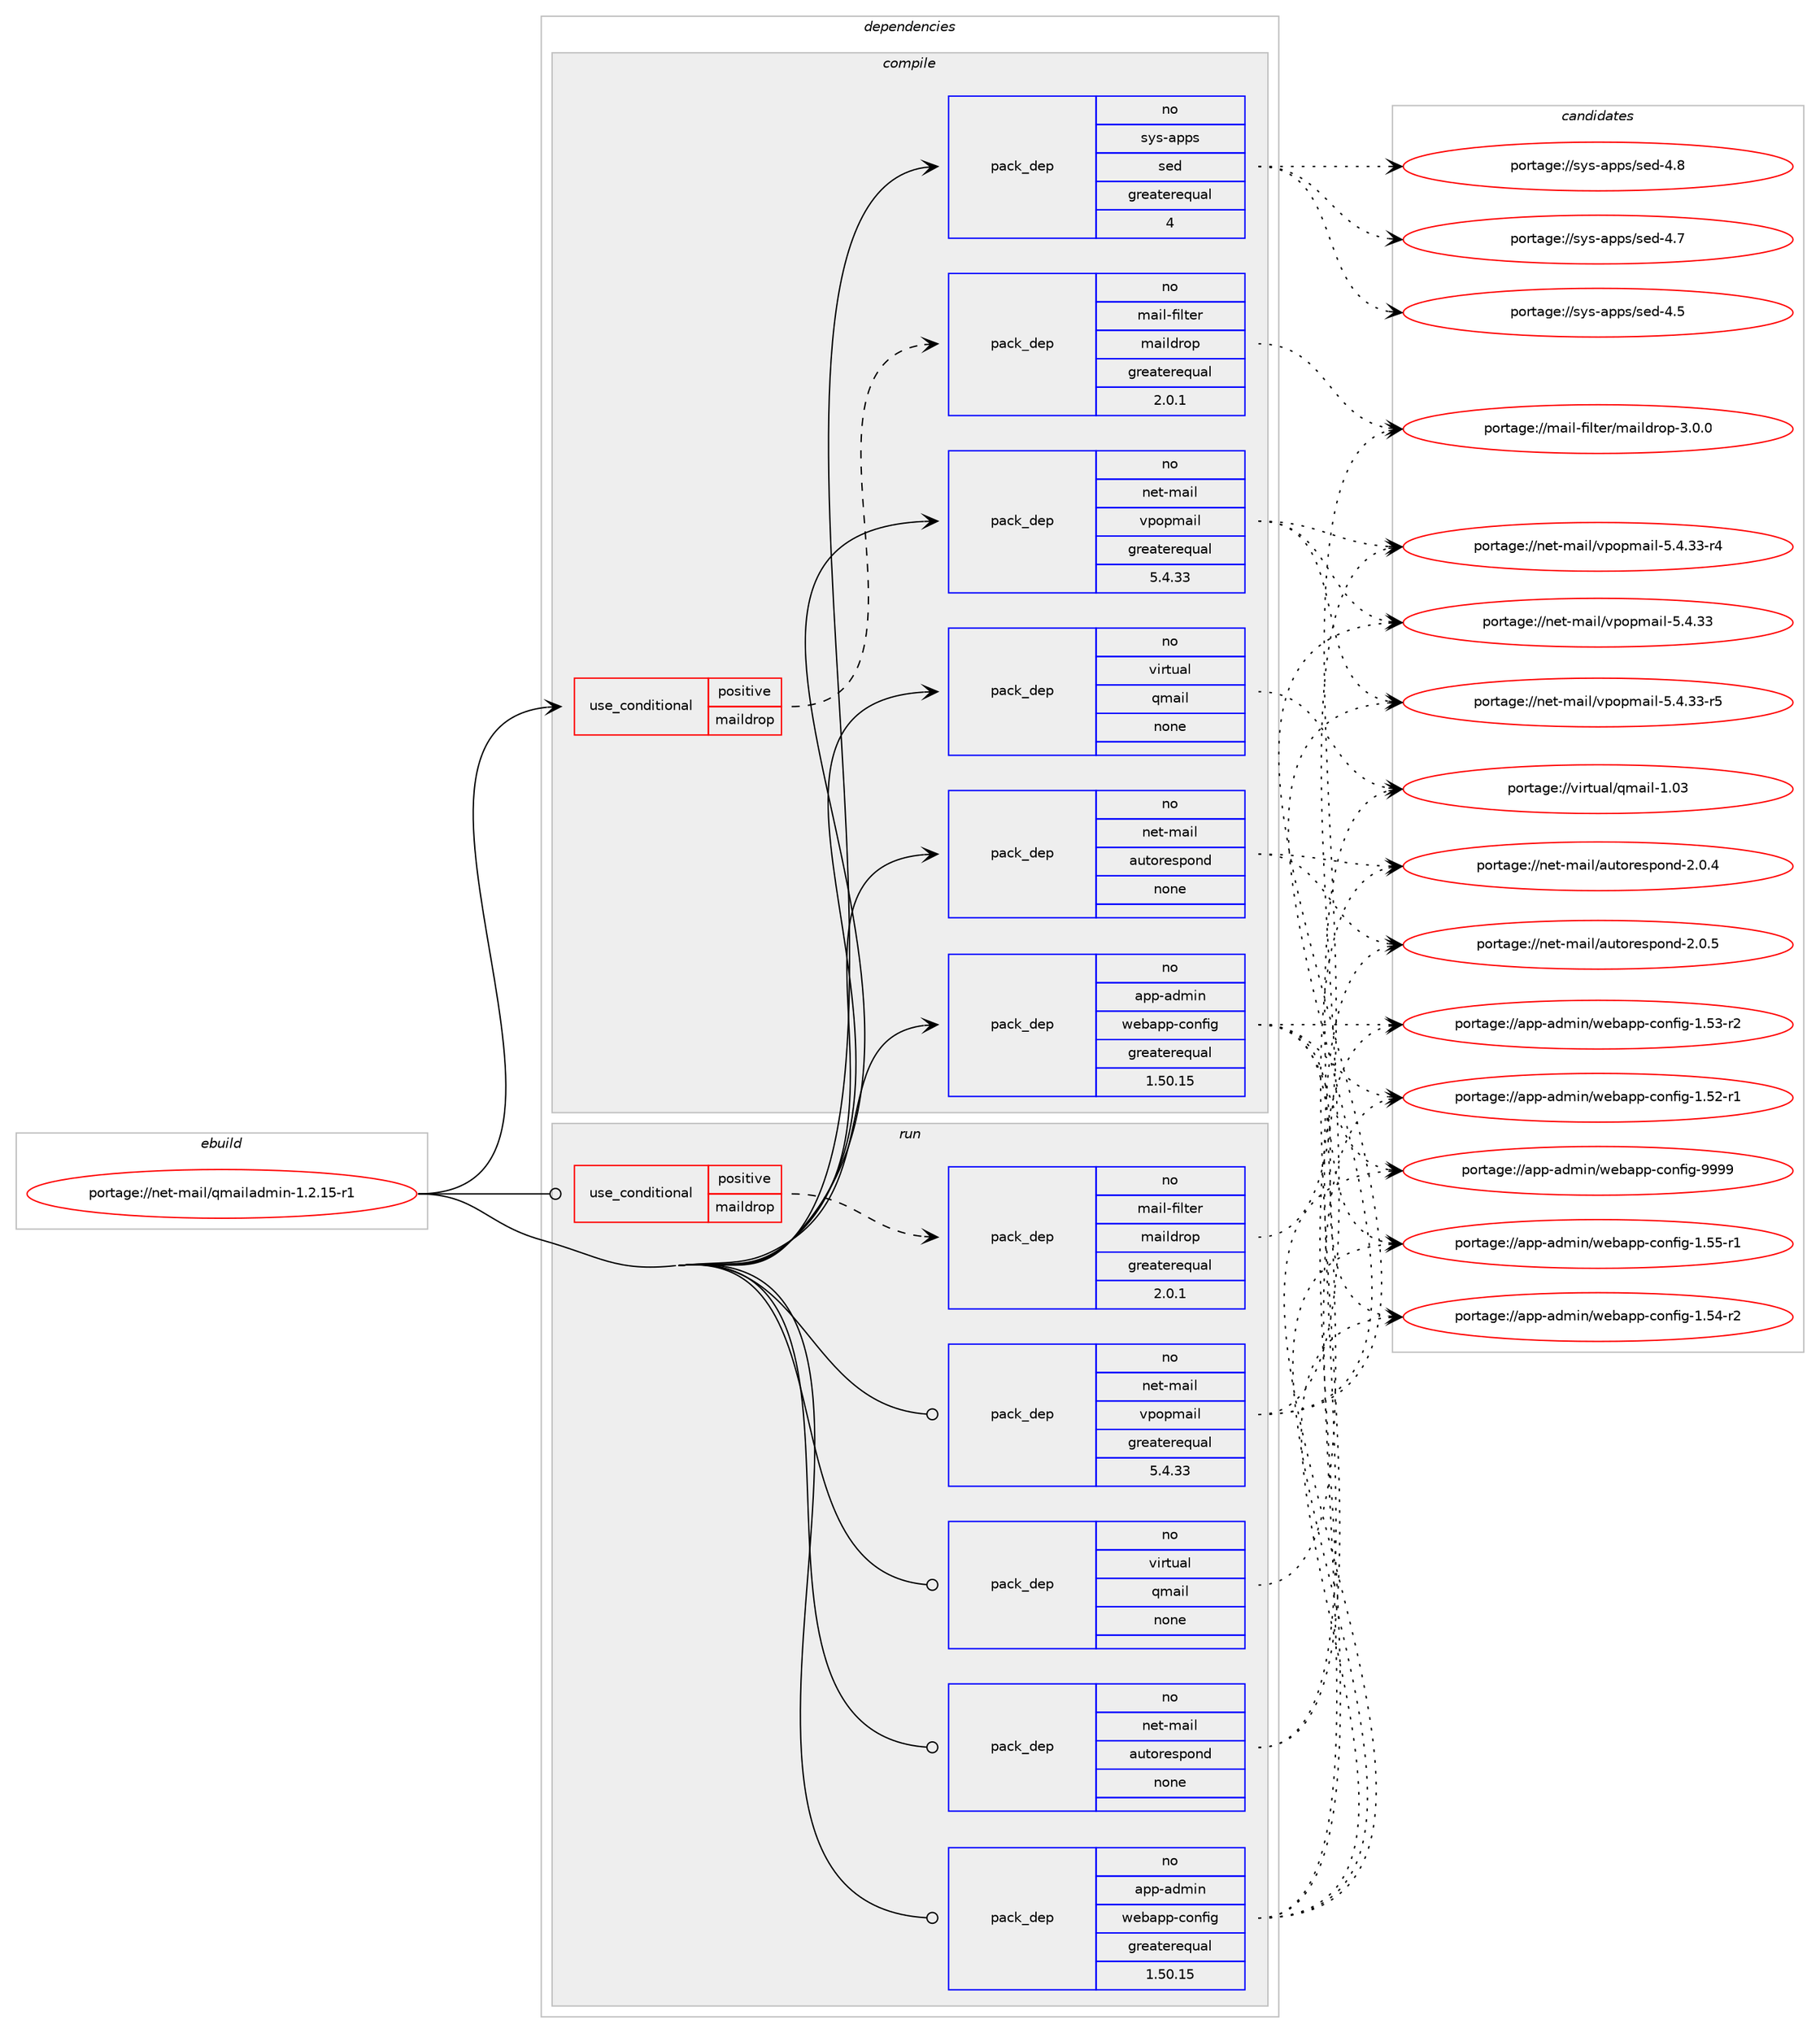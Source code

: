 digraph prolog {

# *************
# Graph options
# *************

newrank=true;
concentrate=true;
compound=true;
graph [rankdir=LR,fontname=Helvetica,fontsize=10,ranksep=1.5];#, ranksep=2.5, nodesep=0.2];
edge  [arrowhead=vee];
node  [fontname=Helvetica,fontsize=10];

# **********
# The ebuild
# **********

subgraph cluster_leftcol {
color=gray;
rank=same;
label=<<i>ebuild</i>>;
id [label="portage://net-mail/qmailadmin-1.2.15-r1", color=red, width=4, href="../net-mail/qmailadmin-1.2.15-r1.svg"];
}

# ****************
# The dependencies
# ****************

subgraph cluster_midcol {
color=gray;
label=<<i>dependencies</i>>;
subgraph cluster_compile {
fillcolor="#eeeeee";
style=filled;
label=<<i>compile</i>>;
subgraph cond26988 {
dependency128568 [label=<<TABLE BORDER="0" CELLBORDER="1" CELLSPACING="0" CELLPADDING="4"><TR><TD ROWSPAN="3" CELLPADDING="10">use_conditional</TD></TR><TR><TD>positive</TD></TR><TR><TD>maildrop</TD></TR></TABLE>>, shape=none, color=red];
subgraph pack99415 {
dependency128569 [label=<<TABLE BORDER="0" CELLBORDER="1" CELLSPACING="0" CELLPADDING="4" WIDTH="220"><TR><TD ROWSPAN="6" CELLPADDING="30">pack_dep</TD></TR><TR><TD WIDTH="110">no</TD></TR><TR><TD>mail-filter</TD></TR><TR><TD>maildrop</TD></TR><TR><TD>greaterequal</TD></TR><TR><TD>2.0.1</TD></TR></TABLE>>, shape=none, color=blue];
}
dependency128568:e -> dependency128569:w [weight=20,style="dashed",arrowhead="vee"];
}
id:e -> dependency128568:w [weight=20,style="solid",arrowhead="vee"];
subgraph pack99416 {
dependency128570 [label=<<TABLE BORDER="0" CELLBORDER="1" CELLSPACING="0" CELLPADDING="4" WIDTH="220"><TR><TD ROWSPAN="6" CELLPADDING="30">pack_dep</TD></TR><TR><TD WIDTH="110">no</TD></TR><TR><TD>app-admin</TD></TR><TR><TD>webapp-config</TD></TR><TR><TD>greaterequal</TD></TR><TR><TD>1.50.15</TD></TR></TABLE>>, shape=none, color=blue];
}
id:e -> dependency128570:w [weight=20,style="solid",arrowhead="vee"];
subgraph pack99417 {
dependency128571 [label=<<TABLE BORDER="0" CELLBORDER="1" CELLSPACING="0" CELLPADDING="4" WIDTH="220"><TR><TD ROWSPAN="6" CELLPADDING="30">pack_dep</TD></TR><TR><TD WIDTH="110">no</TD></TR><TR><TD>net-mail</TD></TR><TR><TD>autorespond</TD></TR><TR><TD>none</TD></TR><TR><TD></TD></TR></TABLE>>, shape=none, color=blue];
}
id:e -> dependency128571:w [weight=20,style="solid",arrowhead="vee"];
subgraph pack99418 {
dependency128572 [label=<<TABLE BORDER="0" CELLBORDER="1" CELLSPACING="0" CELLPADDING="4" WIDTH="220"><TR><TD ROWSPAN="6" CELLPADDING="30">pack_dep</TD></TR><TR><TD WIDTH="110">no</TD></TR><TR><TD>net-mail</TD></TR><TR><TD>vpopmail</TD></TR><TR><TD>greaterequal</TD></TR><TR><TD>5.4.33</TD></TR></TABLE>>, shape=none, color=blue];
}
id:e -> dependency128572:w [weight=20,style="solid",arrowhead="vee"];
subgraph pack99419 {
dependency128573 [label=<<TABLE BORDER="0" CELLBORDER="1" CELLSPACING="0" CELLPADDING="4" WIDTH="220"><TR><TD ROWSPAN="6" CELLPADDING="30">pack_dep</TD></TR><TR><TD WIDTH="110">no</TD></TR><TR><TD>sys-apps</TD></TR><TR><TD>sed</TD></TR><TR><TD>greaterequal</TD></TR><TR><TD>4</TD></TR></TABLE>>, shape=none, color=blue];
}
id:e -> dependency128573:w [weight=20,style="solid",arrowhead="vee"];
subgraph pack99420 {
dependency128574 [label=<<TABLE BORDER="0" CELLBORDER="1" CELLSPACING="0" CELLPADDING="4" WIDTH="220"><TR><TD ROWSPAN="6" CELLPADDING="30">pack_dep</TD></TR><TR><TD WIDTH="110">no</TD></TR><TR><TD>virtual</TD></TR><TR><TD>qmail</TD></TR><TR><TD>none</TD></TR><TR><TD></TD></TR></TABLE>>, shape=none, color=blue];
}
id:e -> dependency128574:w [weight=20,style="solid",arrowhead="vee"];
}
subgraph cluster_compileandrun {
fillcolor="#eeeeee";
style=filled;
label=<<i>compile and run</i>>;
}
subgraph cluster_run {
fillcolor="#eeeeee";
style=filled;
label=<<i>run</i>>;
subgraph cond26989 {
dependency128575 [label=<<TABLE BORDER="0" CELLBORDER="1" CELLSPACING="0" CELLPADDING="4"><TR><TD ROWSPAN="3" CELLPADDING="10">use_conditional</TD></TR><TR><TD>positive</TD></TR><TR><TD>maildrop</TD></TR></TABLE>>, shape=none, color=red];
subgraph pack99421 {
dependency128576 [label=<<TABLE BORDER="0" CELLBORDER="1" CELLSPACING="0" CELLPADDING="4" WIDTH="220"><TR><TD ROWSPAN="6" CELLPADDING="30">pack_dep</TD></TR><TR><TD WIDTH="110">no</TD></TR><TR><TD>mail-filter</TD></TR><TR><TD>maildrop</TD></TR><TR><TD>greaterequal</TD></TR><TR><TD>2.0.1</TD></TR></TABLE>>, shape=none, color=blue];
}
dependency128575:e -> dependency128576:w [weight=20,style="dashed",arrowhead="vee"];
}
id:e -> dependency128575:w [weight=20,style="solid",arrowhead="odot"];
subgraph pack99422 {
dependency128577 [label=<<TABLE BORDER="0" CELLBORDER="1" CELLSPACING="0" CELLPADDING="4" WIDTH="220"><TR><TD ROWSPAN="6" CELLPADDING="30">pack_dep</TD></TR><TR><TD WIDTH="110">no</TD></TR><TR><TD>app-admin</TD></TR><TR><TD>webapp-config</TD></TR><TR><TD>greaterequal</TD></TR><TR><TD>1.50.15</TD></TR></TABLE>>, shape=none, color=blue];
}
id:e -> dependency128577:w [weight=20,style="solid",arrowhead="odot"];
subgraph pack99423 {
dependency128578 [label=<<TABLE BORDER="0" CELLBORDER="1" CELLSPACING="0" CELLPADDING="4" WIDTH="220"><TR><TD ROWSPAN="6" CELLPADDING="30">pack_dep</TD></TR><TR><TD WIDTH="110">no</TD></TR><TR><TD>net-mail</TD></TR><TR><TD>autorespond</TD></TR><TR><TD>none</TD></TR><TR><TD></TD></TR></TABLE>>, shape=none, color=blue];
}
id:e -> dependency128578:w [weight=20,style="solid",arrowhead="odot"];
subgraph pack99424 {
dependency128579 [label=<<TABLE BORDER="0" CELLBORDER="1" CELLSPACING="0" CELLPADDING="4" WIDTH="220"><TR><TD ROWSPAN="6" CELLPADDING="30">pack_dep</TD></TR><TR><TD WIDTH="110">no</TD></TR><TR><TD>net-mail</TD></TR><TR><TD>vpopmail</TD></TR><TR><TD>greaterequal</TD></TR><TR><TD>5.4.33</TD></TR></TABLE>>, shape=none, color=blue];
}
id:e -> dependency128579:w [weight=20,style="solid",arrowhead="odot"];
subgraph pack99425 {
dependency128580 [label=<<TABLE BORDER="0" CELLBORDER="1" CELLSPACING="0" CELLPADDING="4" WIDTH="220"><TR><TD ROWSPAN="6" CELLPADDING="30">pack_dep</TD></TR><TR><TD WIDTH="110">no</TD></TR><TR><TD>virtual</TD></TR><TR><TD>qmail</TD></TR><TR><TD>none</TD></TR><TR><TD></TD></TR></TABLE>>, shape=none, color=blue];
}
id:e -> dependency128580:w [weight=20,style="solid",arrowhead="odot"];
}
}

# **************
# The candidates
# **************

subgraph cluster_choices {
rank=same;
color=gray;
label=<<i>candidates</i>>;

subgraph choice99415 {
color=black;
nodesep=1;
choice10997105108451021051081161011144710997105108100114111112455146484648 [label="portage://mail-filter/maildrop-3.0.0", color=red, width=4,href="../mail-filter/maildrop-3.0.0.svg"];
dependency128569:e -> choice10997105108451021051081161011144710997105108100114111112455146484648:w [style=dotted,weight="100"];
}
subgraph choice99416 {
color=black;
nodesep=1;
choice97112112459710010910511047119101989711211245991111101021051034557575757 [label="portage://app-admin/webapp-config-9999", color=red, width=4,href="../app-admin/webapp-config-9999.svg"];
choice971121124597100109105110471191019897112112459911111010210510345494653534511449 [label="portage://app-admin/webapp-config-1.55-r1", color=red, width=4,href="../app-admin/webapp-config-1.55-r1.svg"];
choice971121124597100109105110471191019897112112459911111010210510345494653524511450 [label="portage://app-admin/webapp-config-1.54-r2", color=red, width=4,href="../app-admin/webapp-config-1.54-r2.svg"];
choice971121124597100109105110471191019897112112459911111010210510345494653514511450 [label="portage://app-admin/webapp-config-1.53-r2", color=red, width=4,href="../app-admin/webapp-config-1.53-r2.svg"];
choice971121124597100109105110471191019897112112459911111010210510345494653504511449 [label="portage://app-admin/webapp-config-1.52-r1", color=red, width=4,href="../app-admin/webapp-config-1.52-r1.svg"];
dependency128570:e -> choice97112112459710010910511047119101989711211245991111101021051034557575757:w [style=dotted,weight="100"];
dependency128570:e -> choice971121124597100109105110471191019897112112459911111010210510345494653534511449:w [style=dotted,weight="100"];
dependency128570:e -> choice971121124597100109105110471191019897112112459911111010210510345494653524511450:w [style=dotted,weight="100"];
dependency128570:e -> choice971121124597100109105110471191019897112112459911111010210510345494653514511450:w [style=dotted,weight="100"];
dependency128570:e -> choice971121124597100109105110471191019897112112459911111010210510345494653504511449:w [style=dotted,weight="100"];
}
subgraph choice99417 {
color=black;
nodesep=1;
choice11010111645109971051084797117116111114101115112111110100455046484653 [label="portage://net-mail/autorespond-2.0.5", color=red, width=4,href="../net-mail/autorespond-2.0.5.svg"];
choice11010111645109971051084797117116111114101115112111110100455046484652 [label="portage://net-mail/autorespond-2.0.4", color=red, width=4,href="../net-mail/autorespond-2.0.4.svg"];
dependency128571:e -> choice11010111645109971051084797117116111114101115112111110100455046484653:w [style=dotted,weight="100"];
dependency128571:e -> choice11010111645109971051084797117116111114101115112111110100455046484652:w [style=dotted,weight="100"];
}
subgraph choice99418 {
color=black;
nodesep=1;
choice11010111645109971051084711811211111210997105108455346524651514511453 [label="portage://net-mail/vpopmail-5.4.33-r5", color=red, width=4,href="../net-mail/vpopmail-5.4.33-r5.svg"];
choice11010111645109971051084711811211111210997105108455346524651514511452 [label="portage://net-mail/vpopmail-5.4.33-r4", color=red, width=4,href="../net-mail/vpopmail-5.4.33-r4.svg"];
choice1101011164510997105108471181121111121099710510845534652465151 [label="portage://net-mail/vpopmail-5.4.33", color=red, width=4,href="../net-mail/vpopmail-5.4.33.svg"];
dependency128572:e -> choice11010111645109971051084711811211111210997105108455346524651514511453:w [style=dotted,weight="100"];
dependency128572:e -> choice11010111645109971051084711811211111210997105108455346524651514511452:w [style=dotted,weight="100"];
dependency128572:e -> choice1101011164510997105108471181121111121099710510845534652465151:w [style=dotted,weight="100"];
}
subgraph choice99419 {
color=black;
nodesep=1;
choice11512111545971121121154711510110045524656 [label="portage://sys-apps/sed-4.8", color=red, width=4,href="../sys-apps/sed-4.8.svg"];
choice11512111545971121121154711510110045524655 [label="portage://sys-apps/sed-4.7", color=red, width=4,href="../sys-apps/sed-4.7.svg"];
choice11512111545971121121154711510110045524653 [label="portage://sys-apps/sed-4.5", color=red, width=4,href="../sys-apps/sed-4.5.svg"];
dependency128573:e -> choice11512111545971121121154711510110045524656:w [style=dotted,weight="100"];
dependency128573:e -> choice11512111545971121121154711510110045524655:w [style=dotted,weight="100"];
dependency128573:e -> choice11512111545971121121154711510110045524653:w [style=dotted,weight="100"];
}
subgraph choice99420 {
color=black;
nodesep=1;
choice1181051141161179710847113109971051084549464851 [label="portage://virtual/qmail-1.03", color=red, width=4,href="../virtual/qmail-1.03.svg"];
dependency128574:e -> choice1181051141161179710847113109971051084549464851:w [style=dotted,weight="100"];
}
subgraph choice99421 {
color=black;
nodesep=1;
choice10997105108451021051081161011144710997105108100114111112455146484648 [label="portage://mail-filter/maildrop-3.0.0", color=red, width=4,href="../mail-filter/maildrop-3.0.0.svg"];
dependency128576:e -> choice10997105108451021051081161011144710997105108100114111112455146484648:w [style=dotted,weight="100"];
}
subgraph choice99422 {
color=black;
nodesep=1;
choice97112112459710010910511047119101989711211245991111101021051034557575757 [label="portage://app-admin/webapp-config-9999", color=red, width=4,href="../app-admin/webapp-config-9999.svg"];
choice971121124597100109105110471191019897112112459911111010210510345494653534511449 [label="portage://app-admin/webapp-config-1.55-r1", color=red, width=4,href="../app-admin/webapp-config-1.55-r1.svg"];
choice971121124597100109105110471191019897112112459911111010210510345494653524511450 [label="portage://app-admin/webapp-config-1.54-r2", color=red, width=4,href="../app-admin/webapp-config-1.54-r2.svg"];
choice971121124597100109105110471191019897112112459911111010210510345494653514511450 [label="portage://app-admin/webapp-config-1.53-r2", color=red, width=4,href="../app-admin/webapp-config-1.53-r2.svg"];
choice971121124597100109105110471191019897112112459911111010210510345494653504511449 [label="portage://app-admin/webapp-config-1.52-r1", color=red, width=4,href="../app-admin/webapp-config-1.52-r1.svg"];
dependency128577:e -> choice97112112459710010910511047119101989711211245991111101021051034557575757:w [style=dotted,weight="100"];
dependency128577:e -> choice971121124597100109105110471191019897112112459911111010210510345494653534511449:w [style=dotted,weight="100"];
dependency128577:e -> choice971121124597100109105110471191019897112112459911111010210510345494653524511450:w [style=dotted,weight="100"];
dependency128577:e -> choice971121124597100109105110471191019897112112459911111010210510345494653514511450:w [style=dotted,weight="100"];
dependency128577:e -> choice971121124597100109105110471191019897112112459911111010210510345494653504511449:w [style=dotted,weight="100"];
}
subgraph choice99423 {
color=black;
nodesep=1;
choice11010111645109971051084797117116111114101115112111110100455046484653 [label="portage://net-mail/autorespond-2.0.5", color=red, width=4,href="../net-mail/autorespond-2.0.5.svg"];
choice11010111645109971051084797117116111114101115112111110100455046484652 [label="portage://net-mail/autorespond-2.0.4", color=red, width=4,href="../net-mail/autorespond-2.0.4.svg"];
dependency128578:e -> choice11010111645109971051084797117116111114101115112111110100455046484653:w [style=dotted,weight="100"];
dependency128578:e -> choice11010111645109971051084797117116111114101115112111110100455046484652:w [style=dotted,weight="100"];
}
subgraph choice99424 {
color=black;
nodesep=1;
choice11010111645109971051084711811211111210997105108455346524651514511453 [label="portage://net-mail/vpopmail-5.4.33-r5", color=red, width=4,href="../net-mail/vpopmail-5.4.33-r5.svg"];
choice11010111645109971051084711811211111210997105108455346524651514511452 [label="portage://net-mail/vpopmail-5.4.33-r4", color=red, width=4,href="../net-mail/vpopmail-5.4.33-r4.svg"];
choice1101011164510997105108471181121111121099710510845534652465151 [label="portage://net-mail/vpopmail-5.4.33", color=red, width=4,href="../net-mail/vpopmail-5.4.33.svg"];
dependency128579:e -> choice11010111645109971051084711811211111210997105108455346524651514511453:w [style=dotted,weight="100"];
dependency128579:e -> choice11010111645109971051084711811211111210997105108455346524651514511452:w [style=dotted,weight="100"];
dependency128579:e -> choice1101011164510997105108471181121111121099710510845534652465151:w [style=dotted,weight="100"];
}
subgraph choice99425 {
color=black;
nodesep=1;
choice1181051141161179710847113109971051084549464851 [label="portage://virtual/qmail-1.03", color=red, width=4,href="../virtual/qmail-1.03.svg"];
dependency128580:e -> choice1181051141161179710847113109971051084549464851:w [style=dotted,weight="100"];
}
}

}
